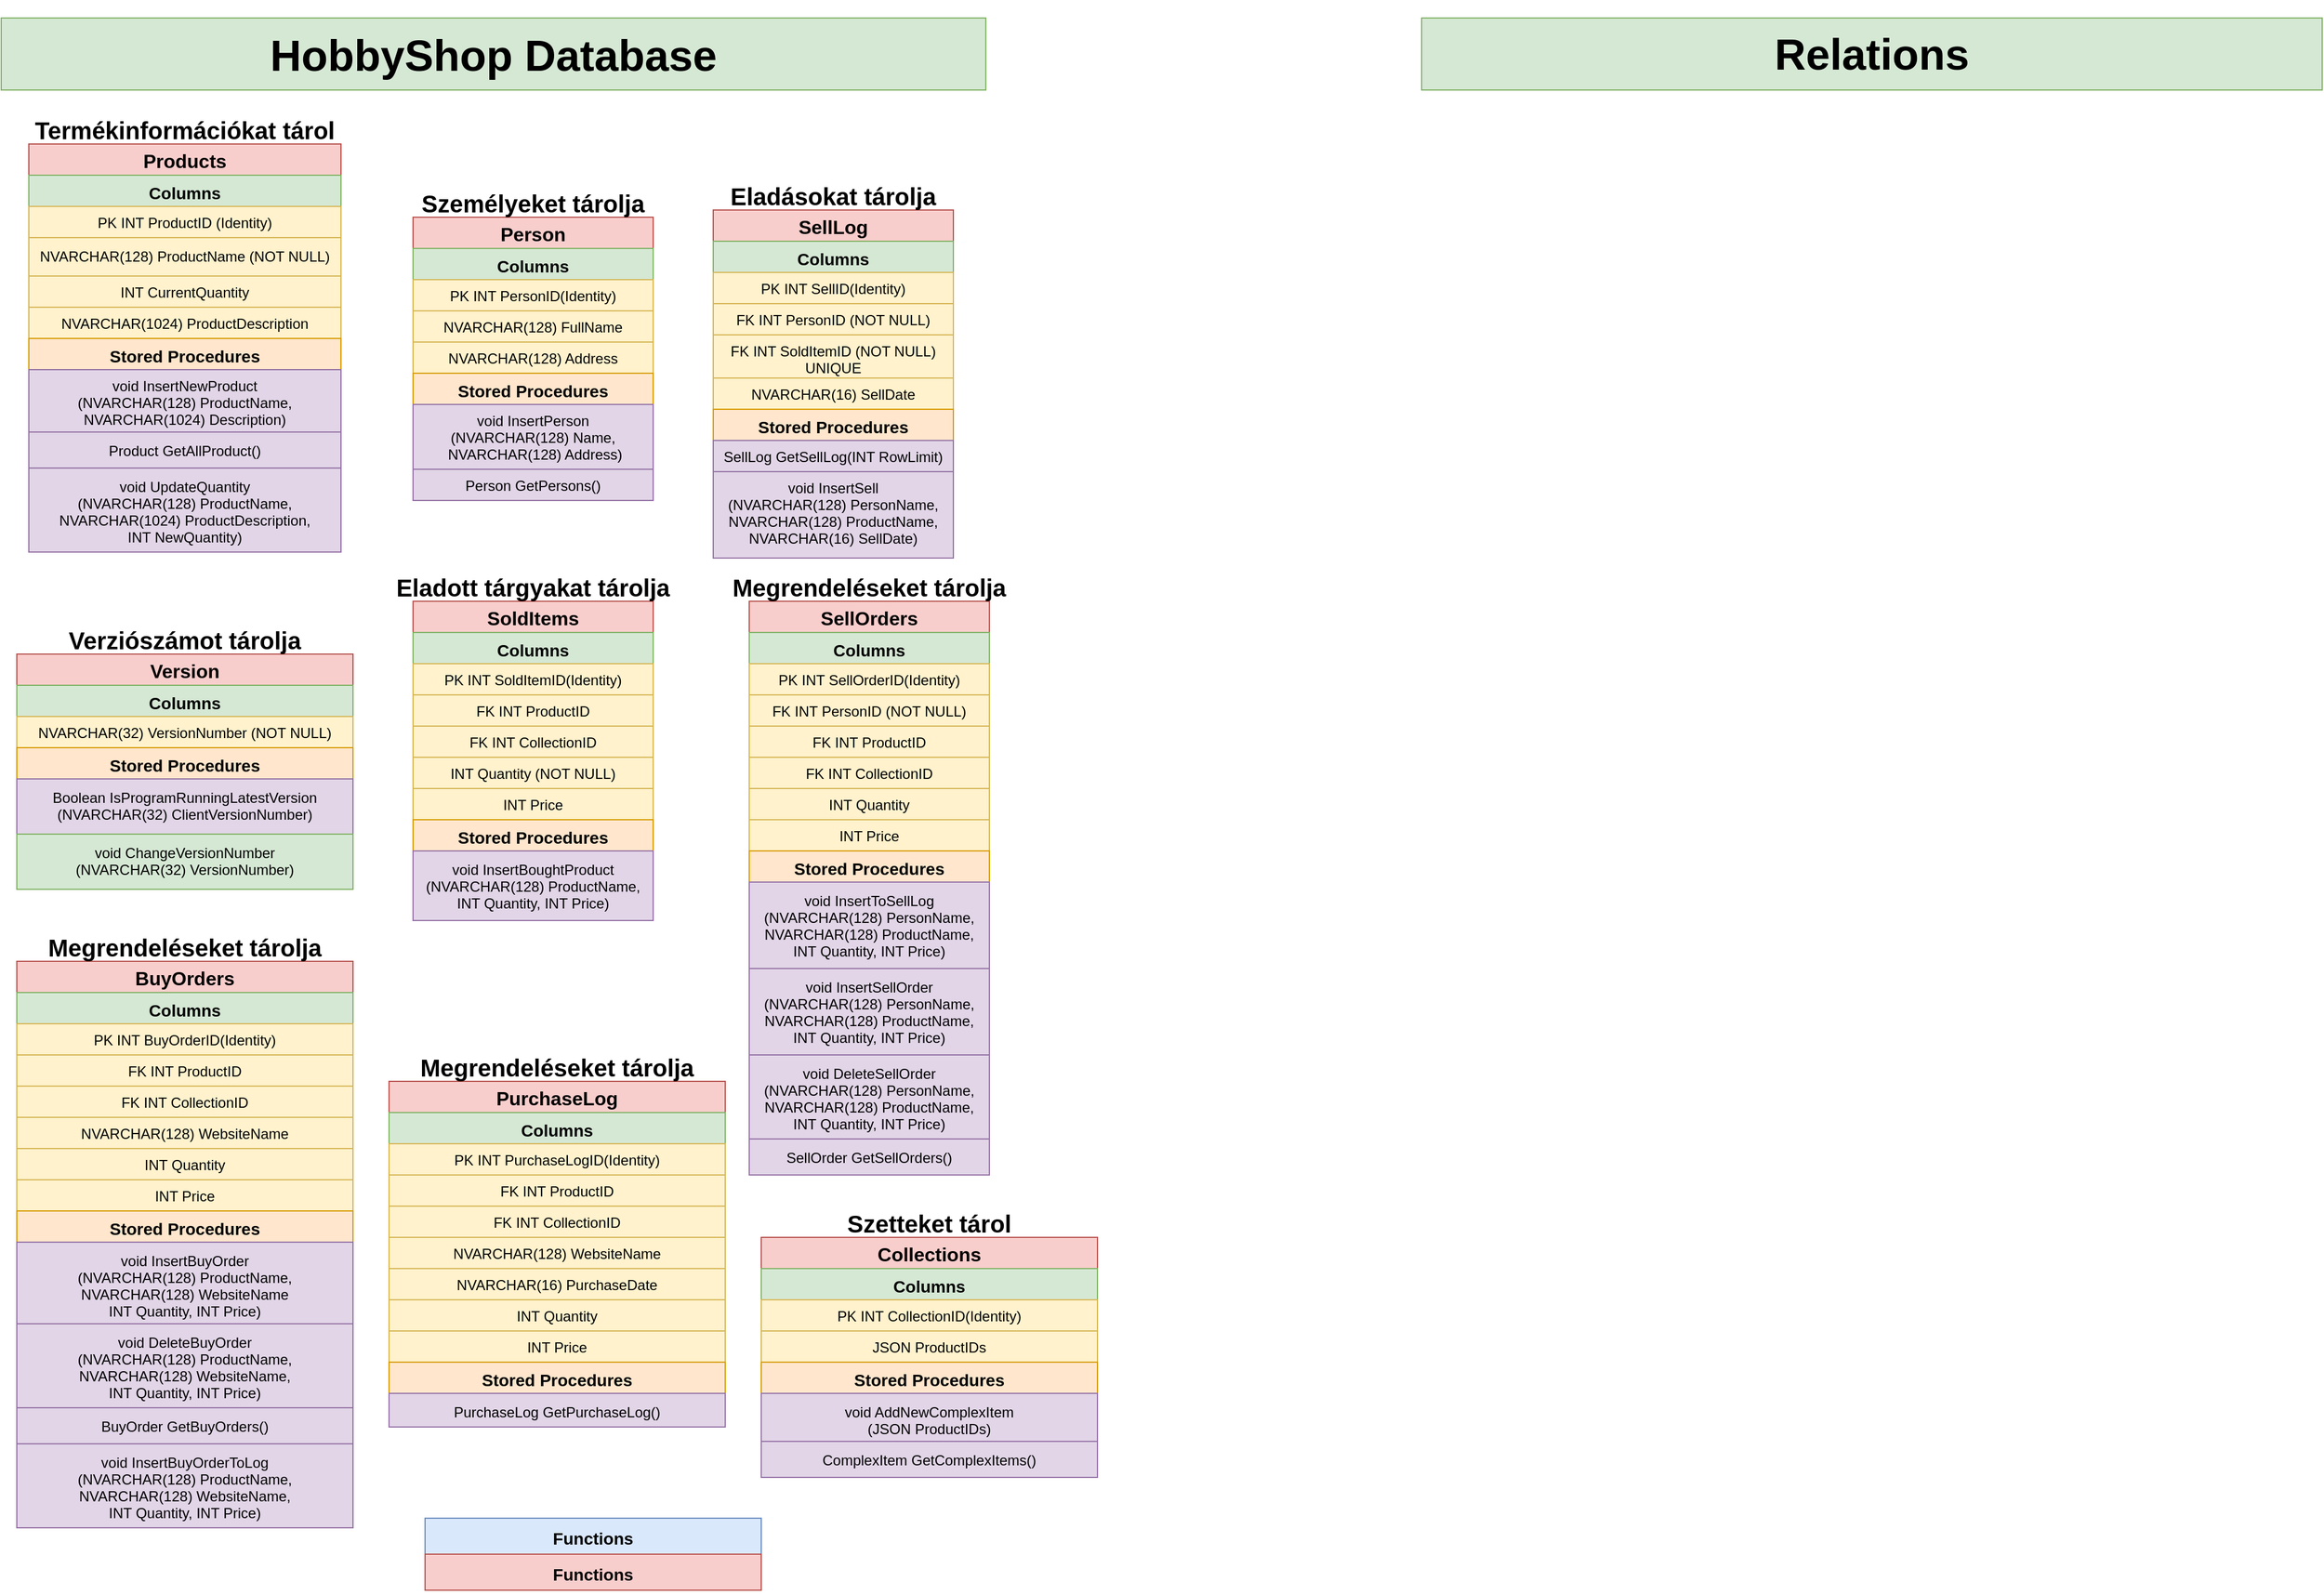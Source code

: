 <mxfile version="14.4.2" type="github">
  <diagram id="N79sftpWNEXY0khcwHlc" name="Page-1">
    <mxGraphModel dx="1422" dy="762" grid="1" gridSize="10" guides="1" tooltips="1" connect="1" arrows="1" fold="1" page="1" pageScale="1" pageWidth="827" pageHeight="1169" math="0" shadow="0">
      <root>
        <mxCell id="0" />
        <mxCell id="1" parent="0" />
        <mxCell id="giPu0UekgoksRZJJ2-Mh-1" value="&lt;h1 style=&quot;font-size: 36px;&quot;&gt;&lt;font style=&quot;font-size: 36px;&quot;&gt;HobbyShop Database&lt;/font&gt;&lt;/h1&gt;" style="text;html=1;strokeColor=#82b366;fillColor=#d5e8d4;spacing=5;spacingTop=-20;whiteSpace=wrap;overflow=hidden;rounded=0;align=center;fontSize=36;verticalAlign=middle;" parent="1" vertex="1">
          <mxGeometry x="7" y="20" width="820" height="60" as="geometry" />
        </mxCell>
        <mxCell id="giPu0UekgoksRZJJ2-Mh-31" value="SellLog" style="swimlane;fontStyle=1;align=center;verticalAlign=top;childLayout=stackLayout;horizontal=1;startSize=26;horizontalStack=0;resizeParent=1;resizeParentMax=0;resizeLast=0;collapsible=1;marginBottom=0;fillColor=#f8cecc;strokeColor=#b85450;fontSize=16;spacingTop=-2;" parent="1" vertex="1">
          <mxGeometry x="600" y="180" width="200" height="290" as="geometry" />
        </mxCell>
        <mxCell id="giPu0UekgoksRZJJ2-Mh-32" value="Columns" style="text;strokeColor=#82b366;fillColor=#d5e8d4;align=center;verticalAlign=top;spacingLeft=4;spacingRight=4;overflow=hidden;rotatable=0;points=[[0,0.5],[1,0.5]];portConstraint=eastwest;fontStyle=1;fontSize=14;" parent="giPu0UekgoksRZJJ2-Mh-31" vertex="1">
          <mxGeometry y="26" width="200" height="26" as="geometry" />
        </mxCell>
        <mxCell id="giPu0UekgoksRZJJ2-Mh-33" value="PK INT SellID(Identity)" style="text;strokeColor=#d6b656;fillColor=#fff2cc;align=center;verticalAlign=top;spacingLeft=4;spacingRight=4;overflow=hidden;rotatable=0;points=[[0,0.5],[1,0.5]];portConstraint=eastwest;" parent="giPu0UekgoksRZJJ2-Mh-31" vertex="1">
          <mxGeometry y="52" width="200" height="26" as="geometry" />
        </mxCell>
        <mxCell id="giPu0UekgoksRZJJ2-Mh-34" value="FK INT PersonID (NOT NULL)" style="text;strokeColor=#d6b656;fillColor=#fff2cc;align=center;verticalAlign=top;spacingLeft=4;spacingRight=4;overflow=hidden;rotatable=0;points=[[0,0.5],[1,0.5]];portConstraint=eastwest;" parent="giPu0UekgoksRZJJ2-Mh-31" vertex="1">
          <mxGeometry y="78" width="200" height="26" as="geometry" />
        </mxCell>
        <mxCell id="giPu0UekgoksRZJJ2-Mh-53" value="FK INT SoldItemID (NOT NULL)&#xa;UNIQUE" style="text;strokeColor=#d6b656;fillColor=#fff2cc;align=center;verticalAlign=top;spacingLeft=4;spacingRight=4;overflow=hidden;rotatable=0;points=[[0,0.5],[1,0.5]];portConstraint=eastwest;" parent="giPu0UekgoksRZJJ2-Mh-31" vertex="1">
          <mxGeometry y="104" width="200" height="36" as="geometry" />
        </mxCell>
        <mxCell id="giPu0UekgoksRZJJ2-Mh-147" value="NVARCHAR(16) SellDate" style="text;strokeColor=#d6b656;fillColor=#fff2cc;align=center;verticalAlign=top;spacingLeft=4;spacingRight=4;overflow=hidden;rotatable=0;points=[[0,0.5],[1,0.5]];portConstraint=eastwest;" parent="giPu0UekgoksRZJJ2-Mh-31" vertex="1">
          <mxGeometry y="140" width="200" height="26" as="geometry" />
        </mxCell>
        <mxCell id="giPu0UekgoksRZJJ2-Mh-37" value="Stored Procedures" style="text;strokeColor=#d79b00;fillColor=#ffe6cc;align=center;verticalAlign=top;spacingLeft=4;spacingRight=4;overflow=hidden;rotatable=0;points=[[0,0.5],[1,0.5]];portConstraint=eastwest;fontStyle=1;fontSize=14;" parent="giPu0UekgoksRZJJ2-Mh-31" vertex="1">
          <mxGeometry y="166" width="200" height="26" as="geometry" />
        </mxCell>
        <mxCell id="giPu0UekgoksRZJJ2-Mh-38" value="SellLog GetSellLog(INT RowLimit)" style="text;strokeColor=#9673a6;fillColor=#e1d5e7;align=center;verticalAlign=top;spacingLeft=4;spacingRight=4;overflow=hidden;rotatable=0;points=[[0,0.5],[1,0.5]];portConstraint=eastwest;" parent="giPu0UekgoksRZJJ2-Mh-31" vertex="1">
          <mxGeometry y="192" width="200" height="26" as="geometry" />
        </mxCell>
        <mxCell id="giPu0UekgoksRZJJ2-Mh-104" value="void InsertSell&#xa;(NVARCHAR(128) PersonName, &#xa;NVARCHAR(128) ProductName,&#xa;NVARCHAR(16) SellDate)" style="text;strokeColor=#9673a6;fillColor=#e1d5e7;align=center;verticalAlign=top;spacingLeft=4;spacingRight=4;overflow=hidden;rotatable=0;points=[[0,0.5],[1,0.5]];portConstraint=eastwest;" parent="giPu0UekgoksRZJJ2-Mh-31" vertex="1">
          <mxGeometry y="218" width="200" height="72" as="geometry" />
        </mxCell>
        <mxCell id="giPu0UekgoksRZJJ2-Mh-40" value="Eladásokat tárolja" style="text;align=center;fontStyle=1;verticalAlign=middle;spacingLeft=3;spacingRight=3;strokeColor=none;rotatable=0;points=[[0,0.5],[1,0.5]];portConstraint=eastwest;fontSize=20;" parent="1" vertex="1">
          <mxGeometry x="600" y="154" width="200" height="26" as="geometry" />
        </mxCell>
        <mxCell id="giPu0UekgoksRZJJ2-Mh-42" value="Version" style="swimlane;fontStyle=1;align=center;verticalAlign=top;childLayout=stackLayout;horizontal=1;startSize=26;horizontalStack=0;resizeParent=1;resizeParentMax=0;resizeLast=0;collapsible=1;marginBottom=0;fillColor=#f8cecc;strokeColor=#b85450;fontSize=16;spacingTop=-2;" parent="1" vertex="1">
          <mxGeometry x="20" y="550" width="280" height="196" as="geometry" />
        </mxCell>
        <mxCell id="giPu0UekgoksRZJJ2-Mh-43" value="Columns" style="text;strokeColor=#82b366;fillColor=#d5e8d4;align=center;verticalAlign=top;spacingLeft=4;spacingRight=4;overflow=hidden;rotatable=0;points=[[0,0.5],[1,0.5]];portConstraint=eastwest;fontStyle=1;fontSize=14;" parent="giPu0UekgoksRZJJ2-Mh-42" vertex="1">
          <mxGeometry y="26" width="280" height="26" as="geometry" />
        </mxCell>
        <mxCell id="giPu0UekgoksRZJJ2-Mh-44" value="NVARCHAR(32) VersionNumber (NOT NULL)" style="text;strokeColor=#d6b656;fillColor=#fff2cc;align=center;verticalAlign=top;spacingLeft=4;spacingRight=4;overflow=hidden;rotatable=0;points=[[0,0.5],[1,0.5]];portConstraint=eastwest;" parent="giPu0UekgoksRZJJ2-Mh-42" vertex="1">
          <mxGeometry y="52" width="280" height="26" as="geometry" />
        </mxCell>
        <mxCell id="giPu0UekgoksRZJJ2-Mh-47" value="Stored Procedures" style="text;strokeColor=#d79b00;fillColor=#ffe6cc;align=center;verticalAlign=top;spacingLeft=4;spacingRight=4;overflow=hidden;rotatable=0;points=[[0,0.5],[1,0.5]];portConstraint=eastwest;fontStyle=1;fontSize=14;" parent="giPu0UekgoksRZJJ2-Mh-42" vertex="1">
          <mxGeometry y="78" width="280" height="26" as="geometry" />
        </mxCell>
        <mxCell id="giPu0UekgoksRZJJ2-Mh-48" value="Boolean IsProgramRunningLatestVersion&#xa;(NVARCHAR(32) ClientVersionNumber)" style="text;strokeColor=#9673a6;fillColor=#e1d5e7;align=center;verticalAlign=top;spacingLeft=4;spacingRight=4;overflow=hidden;rotatable=0;points=[[0,0.5],[1,0.5]];portConstraint=eastwest;spacingBottom=0;spacingTop=2;" parent="giPu0UekgoksRZJJ2-Mh-42" vertex="1">
          <mxGeometry y="104" width="280" height="46" as="geometry" />
        </mxCell>
        <mxCell id="giPu0UekgoksRZJJ2-Mh-52" value="void ChangeVersionNumber&#xa;(NVARCHAR(32) VersionNumber)" style="text;strokeColor=#82b366;fillColor=#d5e8d4;align=center;verticalAlign=top;spacingLeft=4;spacingRight=4;overflow=hidden;rotatable=0;points=[[0,0.5],[1,0.5]];portConstraint=eastwest;spacingBottom=0;spacingTop=2;" parent="giPu0UekgoksRZJJ2-Mh-42" vertex="1">
          <mxGeometry y="150" width="280" height="46" as="geometry" />
        </mxCell>
        <mxCell id="giPu0UekgoksRZJJ2-Mh-50" value="Verziószámot tárolja" style="text;align=center;fontStyle=1;verticalAlign=middle;spacingLeft=3;spacingRight=3;strokeColor=none;rotatable=0;points=[[0,0.5],[1,0.5]];portConstraint=eastwest;fontSize=20;" parent="1" vertex="1">
          <mxGeometry x="20" y="524" width="280" height="26" as="geometry" />
        </mxCell>
        <mxCell id="giPu0UekgoksRZJJ2-Mh-85" value="Person" style="swimlane;fontStyle=1;align=center;verticalAlign=top;childLayout=stackLayout;horizontal=1;startSize=26;horizontalStack=0;resizeParent=1;resizeParentMax=0;resizeLast=0;collapsible=1;marginBottom=0;fillColor=#f8cecc;strokeColor=#b85450;fontSize=16;spacingTop=-2;" parent="1" vertex="1">
          <mxGeometry x="350" y="186" width="200" height="236" as="geometry" />
        </mxCell>
        <mxCell id="giPu0UekgoksRZJJ2-Mh-86" value="Columns" style="text;strokeColor=#82b366;fillColor=#d5e8d4;align=center;verticalAlign=top;spacingLeft=4;spacingRight=4;overflow=hidden;rotatable=0;points=[[0,0.5],[1,0.5]];portConstraint=eastwest;fontStyle=1;fontSize=14;" parent="giPu0UekgoksRZJJ2-Mh-85" vertex="1">
          <mxGeometry y="26" width="200" height="26" as="geometry" />
        </mxCell>
        <mxCell id="giPu0UekgoksRZJJ2-Mh-87" value="PK INT PersonID(Identity)" style="text;strokeColor=#d6b656;fillColor=#fff2cc;align=center;verticalAlign=top;spacingLeft=4;spacingRight=4;overflow=hidden;rotatable=0;points=[[0,0.5],[1,0.5]];portConstraint=eastwest;" parent="giPu0UekgoksRZJJ2-Mh-85" vertex="1">
          <mxGeometry y="52" width="200" height="26" as="geometry" />
        </mxCell>
        <mxCell id="giPu0UekgoksRZJJ2-Mh-88" value="NVARCHAR(128) FullName" style="text;strokeColor=#d6b656;fillColor=#fff2cc;align=center;verticalAlign=top;spacingLeft=4;spacingRight=4;overflow=hidden;rotatable=0;points=[[0,0.5],[1,0.5]];portConstraint=eastwest;" parent="giPu0UekgoksRZJJ2-Mh-85" vertex="1">
          <mxGeometry y="78" width="200" height="26" as="geometry" />
        </mxCell>
        <mxCell id="giPu0UekgoksRZJJ2-Mh-89" value="NVARCHAR(128) Address" style="text;strokeColor=#d6b656;fillColor=#fff2cc;align=center;verticalAlign=top;spacingLeft=4;spacingRight=4;overflow=hidden;rotatable=0;points=[[0,0.5],[1,0.5]];portConstraint=eastwest;" parent="giPu0UekgoksRZJJ2-Mh-85" vertex="1">
          <mxGeometry y="104" width="200" height="26" as="geometry" />
        </mxCell>
        <mxCell id="giPu0UekgoksRZJJ2-Mh-91" value="Stored Procedures" style="text;strokeColor=#d79b00;fillColor=#ffe6cc;align=center;verticalAlign=top;spacingLeft=4;spacingRight=4;overflow=hidden;rotatable=0;points=[[0,0.5],[1,0.5]];portConstraint=eastwest;fontStyle=1;fontSize=14;" parent="giPu0UekgoksRZJJ2-Mh-85" vertex="1">
          <mxGeometry y="130" width="200" height="26" as="geometry" />
        </mxCell>
        <mxCell id="giPu0UekgoksRZJJ2-Mh-92" value="void InsertPerson&#xa;(NVARCHAR(128) Name,&#xa; NVARCHAR(128) Address)" style="text;strokeColor=#9673a6;fillColor=#e1d5e7;align=center;verticalAlign=top;spacingLeft=4;spacingRight=4;overflow=hidden;rotatable=0;points=[[0,0.5],[1,0.5]];portConstraint=eastwest;" parent="giPu0UekgoksRZJJ2-Mh-85" vertex="1">
          <mxGeometry y="156" width="200" height="54" as="geometry" />
        </mxCell>
        <mxCell id="giPu0UekgoksRZJJ2-Mh-99" value="Person GetPersons()" style="text;strokeColor=#9673a6;fillColor=#e1d5e7;align=center;verticalAlign=top;spacingLeft=4;spacingRight=4;overflow=hidden;rotatable=0;points=[[0,0.5],[1,0.5]];portConstraint=eastwest;" parent="giPu0UekgoksRZJJ2-Mh-85" vertex="1">
          <mxGeometry y="210" width="200" height="26" as="geometry" />
        </mxCell>
        <mxCell id="giPu0UekgoksRZJJ2-Mh-93" value="Személyeket tárolja" style="text;align=center;fontStyle=1;verticalAlign=middle;spacingLeft=3;spacingRight=3;strokeColor=none;rotatable=0;points=[[0,0.5],[1,0.5]];portConstraint=eastwest;fontSize=20;" parent="1" vertex="1">
          <mxGeometry x="350" y="160" width="200" height="26" as="geometry" />
        </mxCell>
        <mxCell id="giPu0UekgoksRZJJ2-Mh-124" value="SellOrders" style="swimlane;fontStyle=1;align=center;verticalAlign=top;childLayout=stackLayout;horizontal=1;startSize=26;horizontalStack=0;resizeParent=1;resizeParentMax=0;resizeLast=0;collapsible=1;marginBottom=0;fillColor=#f8cecc;strokeColor=#b85450;fontSize=16;spacingTop=-2;" parent="1" vertex="1">
          <mxGeometry x="630" y="506" width="200" height="478" as="geometry" />
        </mxCell>
        <mxCell id="giPu0UekgoksRZJJ2-Mh-125" value="Columns" style="text;strokeColor=#82b366;fillColor=#d5e8d4;align=center;verticalAlign=top;spacingLeft=4;spacingRight=4;overflow=hidden;rotatable=0;points=[[0,0.5],[1,0.5]];portConstraint=eastwest;fontStyle=1;fontSize=14;" parent="giPu0UekgoksRZJJ2-Mh-124" vertex="1">
          <mxGeometry y="26" width="200" height="26" as="geometry" />
        </mxCell>
        <mxCell id="giPu0UekgoksRZJJ2-Mh-126" value="PK INT SellOrderID(Identity)" style="text;strokeColor=#d6b656;fillColor=#fff2cc;align=center;verticalAlign=top;spacingLeft=4;spacingRight=4;overflow=hidden;rotatable=0;points=[[0,0.5],[1,0.5]];portConstraint=eastwest;" parent="giPu0UekgoksRZJJ2-Mh-124" vertex="1">
          <mxGeometry y="52" width="200" height="26" as="geometry" />
        </mxCell>
        <mxCell id="giPu0UekgoksRZJJ2-Mh-127" value="FK INT PersonID (NOT NULL)" style="text;strokeColor=#d6b656;fillColor=#fff2cc;align=center;verticalAlign=top;spacingLeft=4;spacingRight=4;overflow=hidden;rotatable=0;points=[[0,0.5],[1,0.5]];portConstraint=eastwest;" parent="giPu0UekgoksRZJJ2-Mh-124" vertex="1">
          <mxGeometry y="78" width="200" height="26" as="geometry" />
        </mxCell>
        <mxCell id="giPu0UekgoksRZJJ2-Mh-128" value="FK INT ProductID" style="text;strokeColor=#d6b656;fillColor=#fff2cc;align=center;verticalAlign=top;spacingLeft=4;spacingRight=4;overflow=hidden;rotatable=0;points=[[0,0.5],[1,0.5]];portConstraint=eastwest;" parent="giPu0UekgoksRZJJ2-Mh-124" vertex="1">
          <mxGeometry y="104" width="200" height="26" as="geometry" />
        </mxCell>
        <mxCell id="CTVXIaXAg0mh1KTSip8C-89" value="FK INT CollectionID" style="text;strokeColor=#d6b656;fillColor=#fff2cc;align=center;verticalAlign=top;spacingLeft=4;spacingRight=4;overflow=hidden;rotatable=0;points=[[0,0.5],[1,0.5]];portConstraint=eastwest;" parent="giPu0UekgoksRZJJ2-Mh-124" vertex="1">
          <mxGeometry y="130" width="200" height="26" as="geometry" />
        </mxCell>
        <mxCell id="CTVXIaXAg0mh1KTSip8C-67" value="INT Quantity" style="text;strokeColor=#d6b656;fillColor=#fff2cc;align=center;verticalAlign=top;spacingLeft=4;spacingRight=4;overflow=hidden;rotatable=0;points=[[0,0.5],[1,0.5]];portConstraint=eastwest;" parent="giPu0UekgoksRZJJ2-Mh-124" vertex="1">
          <mxGeometry y="156" width="200" height="26" as="geometry" />
        </mxCell>
        <mxCell id="CTVXIaXAg0mh1KTSip8C-68" value="INT Price" style="text;strokeColor=#d6b656;fillColor=#fff2cc;align=center;verticalAlign=top;spacingLeft=4;spacingRight=4;overflow=hidden;rotatable=0;points=[[0,0.5],[1,0.5]];portConstraint=eastwest;" parent="giPu0UekgoksRZJJ2-Mh-124" vertex="1">
          <mxGeometry y="182" width="200" height="26" as="geometry" />
        </mxCell>
        <mxCell id="giPu0UekgoksRZJJ2-Mh-130" value="Stored Procedures" style="text;strokeColor=#d79b00;fillColor=#ffe6cc;align=center;verticalAlign=top;spacingLeft=4;spacingRight=4;overflow=hidden;rotatable=0;points=[[0,0.5],[1,0.5]];portConstraint=eastwest;fontStyle=1;fontSize=14;" parent="giPu0UekgoksRZJJ2-Mh-124" vertex="1">
          <mxGeometry y="208" width="200" height="26" as="geometry" />
        </mxCell>
        <mxCell id="giPu0UekgoksRZJJ2-Mh-131" value="void InsertToSellLog&#xa;(NVARCHAR(128) PersonName,&#xa;NVARCHAR(128) ProductName,&#xa;INT Quantity, INT Price)" style="text;strokeColor=#9673a6;fillColor=#e1d5e7;align=center;verticalAlign=top;spacingLeft=4;spacingRight=4;overflow=hidden;rotatable=0;points=[[0,0.5],[1,0.5]];portConstraint=eastwest;spacingTop=2;" parent="giPu0UekgoksRZJJ2-Mh-124" vertex="1">
          <mxGeometry y="234" width="200" height="72" as="geometry" />
        </mxCell>
        <mxCell id="CTVXIaXAg0mh1KTSip8C-72" value="void InsertSellOrder&#xa;(NVARCHAR(128) PersonName,&#xa;NVARCHAR(128) ProductName,&#xa;INT Quantity, INT Price)" style="text;strokeColor=#9673a6;fillColor=#e1d5e7;align=center;verticalAlign=top;spacingLeft=4;spacingRight=4;overflow=hidden;rotatable=0;points=[[0,0.5],[1,0.5]];portConstraint=eastwest;spacingTop=2;" parent="giPu0UekgoksRZJJ2-Mh-124" vertex="1">
          <mxGeometry y="306" width="200" height="72" as="geometry" />
        </mxCell>
        <mxCell id="giPu0UekgoksRZJJ2-Mh-132" value="void DeleteSellOrder&#xa;(NVARCHAR(128) PersonName,&#xa;NVARCHAR(128) ProductName,&#xa;INT Quantity, INT Price)" style="text;strokeColor=#9673a6;fillColor=#e1d5e7;align=center;verticalAlign=top;spacingLeft=4;spacingRight=4;overflow=hidden;rotatable=0;points=[[0,0.5],[1,0.5]];portConstraint=eastwest;spacingTop=2;" parent="giPu0UekgoksRZJJ2-Mh-124" vertex="1">
          <mxGeometry y="378" width="200" height="70" as="geometry" />
        </mxCell>
        <mxCell id="iJAlly9e5_3-fQ2MK9_X-4" value="SellOrder GetSellOrders()" style="text;strokeColor=#9673a6;fillColor=#e1d5e7;align=center;verticalAlign=top;spacingLeft=4;spacingRight=4;overflow=hidden;rotatable=0;points=[[0,0.5],[1,0.5]];portConstraint=eastwest;spacingTop=2;" parent="giPu0UekgoksRZJJ2-Mh-124" vertex="1">
          <mxGeometry y="448" width="200" height="30" as="geometry" />
        </mxCell>
        <mxCell id="giPu0UekgoksRZJJ2-Mh-133" value="Megrendeléseket tárolja" style="text;align=center;fontStyle=1;verticalAlign=middle;spacingLeft=3;spacingRight=3;strokeColor=none;rotatable=0;points=[[0,0.5],[1,0.5]];portConstraint=eastwest;fontSize=20;" parent="1" vertex="1">
          <mxGeometry x="620" y="480" width="220" height="26" as="geometry" />
        </mxCell>
        <mxCell id="iJAlly9e5_3-fQ2MK9_X-63" value="Relations" style="text;html=1;strokeColor=#82b366;fillColor=#d5e8d4;align=center;verticalAlign=middle;whiteSpace=wrap;rounded=0;fontSize=36;fontStyle=1" parent="1" vertex="1">
          <mxGeometry x="1190" y="20" width="750" height="60" as="geometry" />
        </mxCell>
        <mxCell id="CTVXIaXAg0mh1KTSip8C-15" value="Products" style="swimlane;fontStyle=1;align=center;verticalAlign=top;childLayout=stackLayout;horizontal=1;startSize=26;horizontalStack=0;resizeParent=1;resizeParentMax=0;resizeLast=0;collapsible=1;marginBottom=0;fillColor=#f8cecc;strokeColor=#b85450;fontSize=16;spacingTop=-2;" parent="1" vertex="1">
          <mxGeometry x="30" y="125" width="260" height="340" as="geometry" />
        </mxCell>
        <mxCell id="CTVXIaXAg0mh1KTSip8C-16" value="Columns" style="text;strokeColor=#82b366;fillColor=#d5e8d4;align=center;verticalAlign=top;spacingLeft=4;spacingRight=4;overflow=hidden;rotatable=0;points=[[0,0.5],[1,0.5]];portConstraint=eastwest;fontStyle=1;fontSize=14;" parent="CTVXIaXAg0mh1KTSip8C-15" vertex="1">
          <mxGeometry y="26" width="260" height="26" as="geometry" />
        </mxCell>
        <mxCell id="CTVXIaXAg0mh1KTSip8C-17" value="PK INT ProductID (Identity)" style="text;strokeColor=#d6b656;fillColor=#fff2cc;align=center;verticalAlign=top;spacingLeft=4;spacingRight=4;overflow=hidden;rotatable=0;points=[[0,0.5],[1,0.5]];portConstraint=eastwest;" parent="CTVXIaXAg0mh1KTSip8C-15" vertex="1">
          <mxGeometry y="52" width="260" height="26" as="geometry" />
        </mxCell>
        <mxCell id="CTVXIaXAg0mh1KTSip8C-18" value="NVARCHAR(128) ProductName (NOT NULL)" style="text;strokeColor=#d6b656;fillColor=#fff2cc;align=center;verticalAlign=top;spacingLeft=4;spacingRight=4;overflow=hidden;rotatable=0;points=[[0,0.5],[1,0.5]];portConstraint=eastwest;spacingTop=2;" parent="CTVXIaXAg0mh1KTSip8C-15" vertex="1">
          <mxGeometry y="78" width="260" height="32" as="geometry" />
        </mxCell>
        <mxCell id="CTVXIaXAg0mh1KTSip8C-20" value="INT CurrentQuantity" style="text;strokeColor=#d6b656;fillColor=#fff2cc;align=center;verticalAlign=top;spacingLeft=4;spacingRight=4;overflow=hidden;rotatable=0;points=[[0,0.5],[1,0.5]];portConstraint=eastwest;" parent="CTVXIaXAg0mh1KTSip8C-15" vertex="1">
          <mxGeometry y="110" width="260" height="26" as="geometry" />
        </mxCell>
        <mxCell id="CTVXIaXAg0mh1KTSip8C-21" value="NVARCHAR(1024) ProductDescription" style="text;strokeColor=#d6b656;fillColor=#fff2cc;align=center;verticalAlign=top;spacingLeft=4;spacingRight=4;overflow=hidden;rotatable=0;points=[[0,0.5],[1,0.5]];portConstraint=eastwest;" parent="CTVXIaXAg0mh1KTSip8C-15" vertex="1">
          <mxGeometry y="136" width="260" height="26" as="geometry" />
        </mxCell>
        <mxCell id="CTVXIaXAg0mh1KTSip8C-22" value="Stored Procedures" style="text;strokeColor=#d79b00;fillColor=#ffe6cc;align=center;verticalAlign=top;spacingLeft=4;spacingRight=4;overflow=hidden;rotatable=0;points=[[0,0.5],[1,0.5]];portConstraint=eastwest;fontStyle=1;fontSize=14;" parent="CTVXIaXAg0mh1KTSip8C-15" vertex="1">
          <mxGeometry y="162" width="260" height="26" as="geometry" />
        </mxCell>
        <mxCell id="CTVXIaXAg0mh1KTSip8C-23" value="void InsertNewProduct&#xa;(NVARCHAR(128) ProductName, &#xa;NVARCHAR(1024) Description)&#xa;)" style="text;strokeColor=#9673a6;fillColor=#e1d5e7;align=center;verticalAlign=top;spacingLeft=4;spacingRight=4;overflow=hidden;rotatable=0;points=[[0,0.5],[1,0.5]];portConstraint=eastwest;" parent="CTVXIaXAg0mh1KTSip8C-15" vertex="1">
          <mxGeometry y="188" width="260" height="52" as="geometry" />
        </mxCell>
        <mxCell id="CTVXIaXAg0mh1KTSip8C-24" value="Product GetAllProduct()" style="text;strokeColor=#9673a6;fillColor=#e1d5e7;align=center;verticalAlign=top;spacingLeft=4;spacingRight=4;overflow=hidden;rotatable=0;points=[[0,0.5],[1,0.5]];portConstraint=eastwest;spacingTop=2;" parent="CTVXIaXAg0mh1KTSip8C-15" vertex="1">
          <mxGeometry y="240" width="260" height="30" as="geometry" />
        </mxCell>
        <mxCell id="CTVXIaXAg0mh1KTSip8C-25" value="void UpdateQuantity&#xa;(NVARCHAR(128) ProductName, &#xa;NVARCHAR(1024) ProductDescription, &#xa;INT NewQuantity)" style="text;strokeColor=#9673a6;fillColor=#e1d5e7;align=center;verticalAlign=top;spacingLeft=4;spacingRight=4;overflow=hidden;rotatable=0;points=[[0,0.5],[1,0.5]];portConstraint=eastwest;spacingTop=2;spacingBottom=0;" parent="CTVXIaXAg0mh1KTSip8C-15" vertex="1">
          <mxGeometry y="270" width="260" height="70" as="geometry" />
        </mxCell>
        <mxCell id="CTVXIaXAg0mh1KTSip8C-26" value="Termékinformációkat tárol" style="text;align=center;fontStyle=1;verticalAlign=middle;spacingLeft=3;spacingRight=3;strokeColor=none;rotatable=0;points=[[0,0.5],[1,0.5]];portConstraint=eastwest;fontSize=20;" parent="1" vertex="1">
          <mxGeometry x="30" y="99" width="260" height="26" as="geometry" />
        </mxCell>
        <mxCell id="CTVXIaXAg0mh1KTSip8C-28" value="SoldItems" style="swimlane;fontStyle=1;align=center;verticalAlign=top;childLayout=stackLayout;horizontal=1;startSize=26;horizontalStack=0;resizeParent=1;resizeParentMax=0;resizeLast=0;collapsible=1;marginBottom=0;fillColor=#f8cecc;strokeColor=#b85450;fontSize=16;spacingTop=-2;" parent="1" vertex="1">
          <mxGeometry x="350" y="506" width="200" height="266" as="geometry" />
        </mxCell>
        <mxCell id="CTVXIaXAg0mh1KTSip8C-29" value="Columns" style="text;strokeColor=#82b366;fillColor=#d5e8d4;align=center;verticalAlign=top;spacingLeft=4;spacingRight=4;overflow=hidden;rotatable=0;points=[[0,0.5],[1,0.5]];portConstraint=eastwest;fontStyle=1;fontSize=14;" parent="CTVXIaXAg0mh1KTSip8C-28" vertex="1">
          <mxGeometry y="26" width="200" height="26" as="geometry" />
        </mxCell>
        <mxCell id="CTVXIaXAg0mh1KTSip8C-30" value="PK INT SoldItemID(Identity)" style="text;strokeColor=#d6b656;fillColor=#fff2cc;align=center;verticalAlign=top;spacingLeft=4;spacingRight=4;overflow=hidden;rotatable=0;points=[[0,0.5],[1,0.5]];portConstraint=eastwest;" parent="CTVXIaXAg0mh1KTSip8C-28" vertex="1">
          <mxGeometry y="52" width="200" height="26" as="geometry" />
        </mxCell>
        <mxCell id="CTVXIaXAg0mh1KTSip8C-31" value="FK INT ProductID" style="text;strokeColor=#d6b656;fillColor=#fff2cc;align=center;verticalAlign=top;spacingLeft=4;spacingRight=4;overflow=hidden;rotatable=0;points=[[0,0.5],[1,0.5]];portConstraint=eastwest;" parent="CTVXIaXAg0mh1KTSip8C-28" vertex="1">
          <mxGeometry y="78" width="200" height="26" as="geometry" />
        </mxCell>
        <mxCell id="CTVXIaXAg0mh1KTSip8C-86" value="FK INT CollectionID" style="text;strokeColor=#d6b656;fillColor=#fff2cc;align=center;verticalAlign=top;spacingLeft=4;spacingRight=4;overflow=hidden;rotatable=0;points=[[0,0.5],[1,0.5]];portConstraint=eastwest;" parent="CTVXIaXAg0mh1KTSip8C-28" vertex="1">
          <mxGeometry y="104" width="200" height="26" as="geometry" />
        </mxCell>
        <mxCell id="CTVXIaXAg0mh1KTSip8C-32" value="INT Quantity (NOT NULL)" style="text;strokeColor=#d6b656;fillColor=#fff2cc;align=center;verticalAlign=top;spacingLeft=4;spacingRight=4;overflow=hidden;rotatable=0;points=[[0,0.5],[1,0.5]];portConstraint=eastwest;" parent="CTVXIaXAg0mh1KTSip8C-28" vertex="1">
          <mxGeometry y="130" width="200" height="26" as="geometry" />
        </mxCell>
        <mxCell id="CTVXIaXAg0mh1KTSip8C-33" value="INT Price" style="text;strokeColor=#d6b656;fillColor=#fff2cc;align=center;verticalAlign=top;spacingLeft=4;spacingRight=4;overflow=hidden;rotatable=0;points=[[0,0.5],[1,0.5]];portConstraint=eastwest;" parent="CTVXIaXAg0mh1KTSip8C-28" vertex="1">
          <mxGeometry y="156" width="200" height="26" as="geometry" />
        </mxCell>
        <mxCell id="CTVXIaXAg0mh1KTSip8C-34" value="Stored Procedures" style="text;strokeColor=#d79b00;fillColor=#ffe6cc;align=center;verticalAlign=top;spacingLeft=4;spacingRight=4;overflow=hidden;rotatable=0;points=[[0,0.5],[1,0.5]];portConstraint=eastwest;fontStyle=1;fontSize=14;" parent="CTVXIaXAg0mh1KTSip8C-28" vertex="1">
          <mxGeometry y="182" width="200" height="26" as="geometry" />
        </mxCell>
        <mxCell id="CTVXIaXAg0mh1KTSip8C-35" value="void InsertBoughtProduct&#xa;(NVARCHAR(128) ProductName,&#xa;INT Quantity, INT Price)" style="text;strokeColor=#9673a6;fillColor=#e1d5e7;align=center;verticalAlign=top;spacingLeft=4;spacingRight=4;overflow=hidden;rotatable=0;points=[[0,0.5],[1,0.5]];portConstraint=eastwest;spacingTop=2;" parent="CTVXIaXAg0mh1KTSip8C-28" vertex="1">
          <mxGeometry y="208" width="200" height="58" as="geometry" />
        </mxCell>
        <mxCell id="CTVXIaXAg0mh1KTSip8C-36" value="Eladott tárgyakat tárolja" style="text;align=center;fontStyle=1;verticalAlign=middle;spacingLeft=3;spacingRight=3;strokeColor=none;rotatable=0;points=[[0,0.5],[1,0.5]];portConstraint=eastwest;fontSize=20;" parent="1" vertex="1">
          <mxGeometry x="350" y="480" width="200" height="26" as="geometry" />
        </mxCell>
        <mxCell id="CTVXIaXAg0mh1KTSip8C-38" value="BuyOrders" style="swimlane;fontStyle=1;align=center;verticalAlign=top;childLayout=stackLayout;horizontal=1;startSize=26;horizontalStack=0;resizeParent=1;resizeParentMax=0;resizeLast=0;collapsible=1;marginBottom=0;fillColor=#f8cecc;strokeColor=#b85450;fontSize=16;spacingTop=-2;" parent="1" vertex="1">
          <mxGeometry x="20" y="806" width="280" height="472" as="geometry" />
        </mxCell>
        <mxCell id="CTVXIaXAg0mh1KTSip8C-39" value="Columns" style="text;strokeColor=#82b366;fillColor=#d5e8d4;align=center;verticalAlign=top;spacingLeft=4;spacingRight=4;overflow=hidden;rotatable=0;points=[[0,0.5],[1,0.5]];portConstraint=eastwest;fontStyle=1;fontSize=14;" parent="CTVXIaXAg0mh1KTSip8C-38" vertex="1">
          <mxGeometry y="26" width="280" height="26" as="geometry" />
        </mxCell>
        <mxCell id="CTVXIaXAg0mh1KTSip8C-45" value="PK INT BuyOrderID(Identity)" style="text;strokeColor=#d6b656;fillColor=#fff2cc;align=center;verticalAlign=top;spacingLeft=4;spacingRight=4;overflow=hidden;rotatable=0;points=[[0,0.5],[1,0.5]];portConstraint=eastwest;" parent="CTVXIaXAg0mh1KTSip8C-38" vertex="1">
          <mxGeometry y="52" width="280" height="26" as="geometry" />
        </mxCell>
        <mxCell id="CTVXIaXAg0mh1KTSip8C-71" value="FK INT ProductID" style="text;strokeColor=#d6b656;fillColor=#fff2cc;align=center;verticalAlign=top;spacingLeft=4;spacingRight=4;overflow=hidden;rotatable=0;points=[[0,0.5],[1,0.5]];portConstraint=eastwest;" parent="CTVXIaXAg0mh1KTSip8C-38" vertex="1">
          <mxGeometry y="78" width="280" height="26" as="geometry" />
        </mxCell>
        <mxCell id="9ET99RcT17aT-PpAZIFh-1" value="FK INT CollectionID" style="text;strokeColor=#d6b656;fillColor=#fff2cc;align=center;verticalAlign=top;spacingLeft=4;spacingRight=4;overflow=hidden;rotatable=0;points=[[0,0.5],[1,0.5]];portConstraint=eastwest;" parent="CTVXIaXAg0mh1KTSip8C-38" vertex="1">
          <mxGeometry y="104" width="280" height="26" as="geometry" />
        </mxCell>
        <mxCell id="CTVXIaXAg0mh1KTSip8C-48" value="NVARCHAR(128) WebsiteName" style="text;strokeColor=#d6b656;fillColor=#fff2cc;align=center;verticalAlign=top;spacingLeft=4;spacingRight=4;overflow=hidden;rotatable=0;points=[[0,0.5],[1,0.5]];portConstraint=eastwest;" parent="CTVXIaXAg0mh1KTSip8C-38" vertex="1">
          <mxGeometry y="130" width="280" height="26" as="geometry" />
        </mxCell>
        <mxCell id="CTVXIaXAg0mh1KTSip8C-46" value="INT Quantity" style="text;strokeColor=#d6b656;fillColor=#fff2cc;align=center;verticalAlign=top;spacingLeft=4;spacingRight=4;overflow=hidden;rotatable=0;points=[[0,0.5],[1,0.5]];portConstraint=eastwest;" parent="CTVXIaXAg0mh1KTSip8C-38" vertex="1">
          <mxGeometry y="156" width="280" height="26" as="geometry" />
        </mxCell>
        <mxCell id="CTVXIaXAg0mh1KTSip8C-62" value="INT Price" style="text;strokeColor=#d6b656;fillColor=#fff2cc;align=center;verticalAlign=top;spacingLeft=4;spacingRight=4;overflow=hidden;rotatable=0;points=[[0,0.5],[1,0.5]];portConstraint=eastwest;" parent="CTVXIaXAg0mh1KTSip8C-38" vertex="1">
          <mxGeometry y="182" width="280" height="26" as="geometry" />
        </mxCell>
        <mxCell id="CTVXIaXAg0mh1KTSip8C-41" value="Stored Procedures" style="text;strokeColor=#d79b00;fillColor=#ffe6cc;align=center;verticalAlign=top;spacingLeft=4;spacingRight=4;overflow=hidden;rotatable=0;points=[[0,0.5],[1,0.5]];portConstraint=eastwest;fontStyle=1;fontSize=14;" parent="CTVXIaXAg0mh1KTSip8C-38" vertex="1">
          <mxGeometry y="208" width="280" height="26" as="geometry" />
        </mxCell>
        <mxCell id="CTVXIaXAg0mh1KTSip8C-42" value="void InsertBuyOrder&#xa;(NVARCHAR(128) ProductName, &#xa;NVARCHAR(128) WebsiteName&#xa;INT Quantity, INT Price)" style="text;strokeColor=#9673a6;fillColor=#e1d5e7;align=center;verticalAlign=top;spacingLeft=4;spacingRight=4;overflow=hidden;rotatable=0;points=[[0,0.5],[1,0.5]];portConstraint=eastwest;spacingBottom=0;spacingTop=2;" parent="CTVXIaXAg0mh1KTSip8C-38" vertex="1">
          <mxGeometry y="234" width="280" height="68" as="geometry" />
        </mxCell>
        <mxCell id="CTVXIaXAg0mh1KTSip8C-47" value="void DeleteBuyOrder&#xa;(NVARCHAR(128) ProductName,&#xa;NVARCHAR(128) WebsiteName,&#xa;INT Quantity, INT Price)" style="text;strokeColor=#9673a6;fillColor=#e1d5e7;align=center;verticalAlign=top;spacingLeft=4;spacingRight=4;overflow=hidden;rotatable=0;points=[[0,0.5],[1,0.5]];portConstraint=eastwest;spacingBottom=0;spacingTop=2;" parent="CTVXIaXAg0mh1KTSip8C-38" vertex="1">
          <mxGeometry y="302" width="280" height="70" as="geometry" />
        </mxCell>
        <mxCell id="CTVXIaXAg0mh1KTSip8C-60" value="BuyOrder GetBuyOrders()" style="text;strokeColor=#9673a6;fillColor=#e1d5e7;align=center;verticalAlign=top;spacingLeft=4;spacingRight=4;overflow=hidden;rotatable=0;points=[[0,0.5],[1,0.5]];portConstraint=eastwest;spacingBottom=0;spacingTop=2;" parent="CTVXIaXAg0mh1KTSip8C-38" vertex="1">
          <mxGeometry y="372" width="280" height="30" as="geometry" />
        </mxCell>
        <mxCell id="CTVXIaXAg0mh1KTSip8C-66" value="void InsertBuyOrderToLog&#xa;(NVARCHAR(128) ProductName,&#xa;NVARCHAR(128) WebsiteName,&#xa;INT Quantity, INT Price)" style="text;strokeColor=#9673a6;fillColor=#e1d5e7;align=center;verticalAlign=top;spacingLeft=4;spacingRight=4;overflow=hidden;rotatable=0;points=[[0,0.5],[1,0.5]];portConstraint=eastwest;spacingBottom=0;spacingTop=2;" parent="CTVXIaXAg0mh1KTSip8C-38" vertex="1">
          <mxGeometry y="402" width="280" height="70" as="geometry" />
        </mxCell>
        <mxCell id="CTVXIaXAg0mh1KTSip8C-44" value="Megrendeléseket tárolja" style="text;align=center;fontStyle=1;verticalAlign=middle;spacingLeft=3;spacingRight=3;strokeColor=none;rotatable=0;points=[[0,0.5],[1,0.5]];portConstraint=eastwest;fontSize=20;" parent="1" vertex="1">
          <mxGeometry x="20" y="780" width="280" height="26" as="geometry" />
        </mxCell>
        <mxCell id="CTVXIaXAg0mh1KTSip8C-49" value="PurchaseLog" style="swimlane;fontStyle=1;align=center;verticalAlign=top;childLayout=stackLayout;horizontal=1;startSize=26;horizontalStack=0;resizeParent=1;resizeParentMax=0;resizeLast=0;collapsible=1;marginBottom=0;fillColor=#f8cecc;strokeColor=#b85450;fontSize=16;spacingTop=-2;" parent="1" vertex="1">
          <mxGeometry x="330" y="906" width="280" height="288" as="geometry">
            <mxRectangle x="360" y="916" width="130" height="26" as="alternateBounds" />
          </mxGeometry>
        </mxCell>
        <mxCell id="CTVXIaXAg0mh1KTSip8C-50" value="Columns" style="text;strokeColor=#82b366;fillColor=#d5e8d4;align=center;verticalAlign=top;spacingLeft=4;spacingRight=4;overflow=hidden;rotatable=0;points=[[0,0.5],[1,0.5]];portConstraint=eastwest;fontStyle=1;fontSize=14;" parent="CTVXIaXAg0mh1KTSip8C-49" vertex="1">
          <mxGeometry y="26" width="280" height="26" as="geometry" />
        </mxCell>
        <mxCell id="CTVXIaXAg0mh1KTSip8C-52" value="PK INT PurchaseLogID(Identity)" style="text;strokeColor=#d6b656;fillColor=#fff2cc;align=center;verticalAlign=top;spacingLeft=4;spacingRight=4;overflow=hidden;rotatable=0;points=[[0,0.5],[1,0.5]];portConstraint=eastwest;" parent="CTVXIaXAg0mh1KTSip8C-49" vertex="1">
          <mxGeometry y="52" width="280" height="26" as="geometry" />
        </mxCell>
        <mxCell id="CTVXIaXAg0mh1KTSip8C-69" value="FK INT ProductID" style="text;strokeColor=#d6b656;fillColor=#fff2cc;align=center;verticalAlign=top;spacingLeft=4;spacingRight=4;overflow=hidden;rotatable=0;points=[[0,0.5],[1,0.5]];portConstraint=eastwest;" parent="CTVXIaXAg0mh1KTSip8C-49" vertex="1">
          <mxGeometry y="78" width="280" height="26" as="geometry" />
        </mxCell>
        <mxCell id="9ET99RcT17aT-PpAZIFh-2" value="FK INT CollectionID" style="text;strokeColor=#d6b656;fillColor=#fff2cc;align=center;verticalAlign=top;spacingLeft=4;spacingRight=4;overflow=hidden;rotatable=0;points=[[0,0.5],[1,0.5]];portConstraint=eastwest;" parent="CTVXIaXAg0mh1KTSip8C-49" vertex="1">
          <mxGeometry y="104" width="280" height="26" as="geometry" />
        </mxCell>
        <mxCell id="CTVXIaXAg0mh1KTSip8C-53" value="NVARCHAR(128) WebsiteName" style="text;strokeColor=#d6b656;fillColor=#fff2cc;align=center;verticalAlign=top;spacingLeft=4;spacingRight=4;overflow=hidden;rotatable=0;points=[[0,0.5],[1,0.5]];portConstraint=eastwest;" parent="CTVXIaXAg0mh1KTSip8C-49" vertex="1">
          <mxGeometry y="130" width="280" height="26" as="geometry" />
        </mxCell>
        <mxCell id="CTVXIaXAg0mh1KTSip8C-63" value="NVARCHAR(16) PurchaseDate" style="text;strokeColor=#d6b656;fillColor=#fff2cc;align=center;verticalAlign=top;spacingLeft=4;spacingRight=4;overflow=hidden;rotatable=0;points=[[0,0.5],[1,0.5]];portConstraint=eastwest;" parent="CTVXIaXAg0mh1KTSip8C-49" vertex="1">
          <mxGeometry y="156" width="280" height="26" as="geometry" />
        </mxCell>
        <mxCell id="CTVXIaXAg0mh1KTSip8C-54" value="INT Quantity" style="text;strokeColor=#d6b656;fillColor=#fff2cc;align=center;verticalAlign=top;spacingLeft=4;spacingRight=4;overflow=hidden;rotatable=0;points=[[0,0.5],[1,0.5]];portConstraint=eastwest;" parent="CTVXIaXAg0mh1KTSip8C-49" vertex="1">
          <mxGeometry y="182" width="280" height="26" as="geometry" />
        </mxCell>
        <mxCell id="CTVXIaXAg0mh1KTSip8C-64" value="INT Price" style="text;strokeColor=#d6b656;fillColor=#fff2cc;align=center;verticalAlign=top;spacingLeft=4;spacingRight=4;overflow=hidden;rotatable=0;points=[[0,0.5],[1,0.5]];portConstraint=eastwest;" parent="CTVXIaXAg0mh1KTSip8C-49" vertex="1">
          <mxGeometry y="208" width="280" height="26" as="geometry" />
        </mxCell>
        <mxCell id="CTVXIaXAg0mh1KTSip8C-55" value="Stored Procedures" style="text;strokeColor=#d79b00;fillColor=#ffe6cc;align=center;verticalAlign=top;spacingLeft=4;spacingRight=4;overflow=hidden;rotatable=0;points=[[0,0.5],[1,0.5]];portConstraint=eastwest;fontStyle=1;fontSize=14;" parent="CTVXIaXAg0mh1KTSip8C-49" vertex="1">
          <mxGeometry y="234" width="280" height="26" as="geometry" />
        </mxCell>
        <mxCell id="CTVXIaXAg0mh1KTSip8C-56" value="PurchaseLog GetPurchaseLog()" style="text;strokeColor=#9673a6;fillColor=#e1d5e7;align=center;verticalAlign=top;spacingLeft=4;spacingRight=4;overflow=hidden;rotatable=0;points=[[0,0.5],[1,0.5]];portConstraint=eastwest;spacingBottom=0;spacingTop=2;" parent="CTVXIaXAg0mh1KTSip8C-49" vertex="1">
          <mxGeometry y="260" width="280" height="28" as="geometry" />
        </mxCell>
        <mxCell id="CTVXIaXAg0mh1KTSip8C-58" value="Megrendeléseket tárolja" style="text;align=center;fontStyle=1;verticalAlign=middle;spacingLeft=3;spacingRight=3;strokeColor=none;rotatable=0;points=[[0,0.5],[1,0.5]];portConstraint=eastwest;fontSize=20;" parent="1" vertex="1">
          <mxGeometry x="330" y="880" width="280" height="26" as="geometry" />
        </mxCell>
        <mxCell id="CTVXIaXAg0mh1KTSip8C-73" value="Collections" style="swimlane;fontStyle=1;align=center;verticalAlign=top;childLayout=stackLayout;horizontal=1;startSize=26;horizontalStack=0;resizeParent=1;resizeParentMax=0;resizeLast=0;collapsible=1;marginBottom=0;fillColor=#f8cecc;strokeColor=#b85450;fontSize=16;spacingTop=-2;" parent="1" vertex="1">
          <mxGeometry x="640" y="1036" width="280" height="200" as="geometry">
            <mxRectangle x="360" y="916" width="130" height="26" as="alternateBounds" />
          </mxGeometry>
        </mxCell>
        <mxCell id="CTVXIaXAg0mh1KTSip8C-74" value="Columns" style="text;strokeColor=#82b366;fillColor=#d5e8d4;align=center;verticalAlign=top;spacingLeft=4;spacingRight=4;overflow=hidden;rotatable=0;points=[[0,0.5],[1,0.5]];portConstraint=eastwest;fontStyle=1;fontSize=14;" parent="CTVXIaXAg0mh1KTSip8C-73" vertex="1">
          <mxGeometry y="26" width="280" height="26" as="geometry" />
        </mxCell>
        <mxCell id="CTVXIaXAg0mh1KTSip8C-75" value="PK INT CollectionID(Identity)" style="text;strokeColor=#d6b656;fillColor=#fff2cc;align=center;verticalAlign=top;spacingLeft=4;spacingRight=4;overflow=hidden;rotatable=0;points=[[0,0.5],[1,0.5]];portConstraint=eastwest;" parent="CTVXIaXAg0mh1KTSip8C-73" vertex="1">
          <mxGeometry y="52" width="280" height="26" as="geometry" />
        </mxCell>
        <mxCell id="CTVXIaXAg0mh1KTSip8C-84" value="JSON ProductIDs" style="text;strokeColor=#d6b656;fillColor=#fff2cc;align=center;verticalAlign=top;spacingLeft=4;spacingRight=4;overflow=hidden;rotatable=0;points=[[0,0.5],[1,0.5]];portConstraint=eastwest;" parent="CTVXIaXAg0mh1KTSip8C-73" vertex="1">
          <mxGeometry y="78" width="280" height="26" as="geometry" />
        </mxCell>
        <mxCell id="CTVXIaXAg0mh1KTSip8C-81" value="Stored Procedures" style="text;strokeColor=#d79b00;fillColor=#ffe6cc;align=center;verticalAlign=top;spacingLeft=4;spacingRight=4;overflow=hidden;rotatable=0;points=[[0,0.5],[1,0.5]];portConstraint=eastwest;fontStyle=1;fontSize=14;" parent="CTVXIaXAg0mh1KTSip8C-73" vertex="1">
          <mxGeometry y="104" width="280" height="26" as="geometry" />
        </mxCell>
        <mxCell id="CTVXIaXAg0mh1KTSip8C-82" value="void AddNewComplexItem&#xa;(JSON ProductIDs)" style="text;strokeColor=#9673a6;fillColor=#e1d5e7;align=center;verticalAlign=top;spacingLeft=4;spacingRight=4;overflow=hidden;rotatable=0;points=[[0,0.5],[1,0.5]];portConstraint=eastwest;spacingBottom=0;spacingTop=2;" parent="CTVXIaXAg0mh1KTSip8C-73" vertex="1">
          <mxGeometry y="130" width="280" height="40" as="geometry" />
        </mxCell>
        <mxCell id="CTVXIaXAg0mh1KTSip8C-90" value="ComplexItem GetComplexItems()" style="text;strokeColor=#9673a6;fillColor=#e1d5e7;align=center;verticalAlign=top;spacingLeft=4;spacingRight=4;overflow=hidden;rotatable=0;points=[[0,0.5],[1,0.5]];portConstraint=eastwest;spacingBottom=0;spacingTop=2;" parent="CTVXIaXAg0mh1KTSip8C-73" vertex="1">
          <mxGeometry y="170" width="280" height="30" as="geometry" />
        </mxCell>
        <mxCell id="CTVXIaXAg0mh1KTSip8C-83" value="Szetteket tárol" style="text;align=center;fontStyle=1;verticalAlign=middle;spacingLeft=3;spacingRight=3;strokeColor=none;rotatable=0;points=[[0,0.5],[1,0.5]];portConstraint=eastwest;fontSize=20;" parent="1" vertex="1">
          <mxGeometry x="640" y="1010" width="280" height="26" as="geometry" />
        </mxCell>
        <mxCell id="CTVXIaXAg0mh1KTSip8C-91" value="Functions" style="text;strokeColor=#6c8ebf;fillColor=#dae8fc;align=center;verticalAlign=top;spacingLeft=4;spacingRight=4;overflow=hidden;rotatable=0;points=[[0,0.5],[1,0.5]];portConstraint=eastwest;spacingBottom=0;spacingTop=2;fontStyle=1;fontSize=14;" parent="1" vertex="1">
          <mxGeometry x="360" y="1270" width="280" height="30" as="geometry" />
        </mxCell>
        <mxCell id="CTVXIaXAg0mh1KTSip8C-92" value="Functions" style="text;strokeColor=#b85450;fillColor=#f8cecc;align=center;verticalAlign=top;spacingLeft=4;spacingRight=4;overflow=hidden;rotatable=0;points=[[0,0.5],[1,0.5]];portConstraint=eastwest;spacingBottom=0;spacingTop=2;fontStyle=1;fontSize=14;" parent="1" vertex="1">
          <mxGeometry x="360" y="1300" width="280" height="30" as="geometry" />
        </mxCell>
      </root>
    </mxGraphModel>
  </diagram>
</mxfile>
